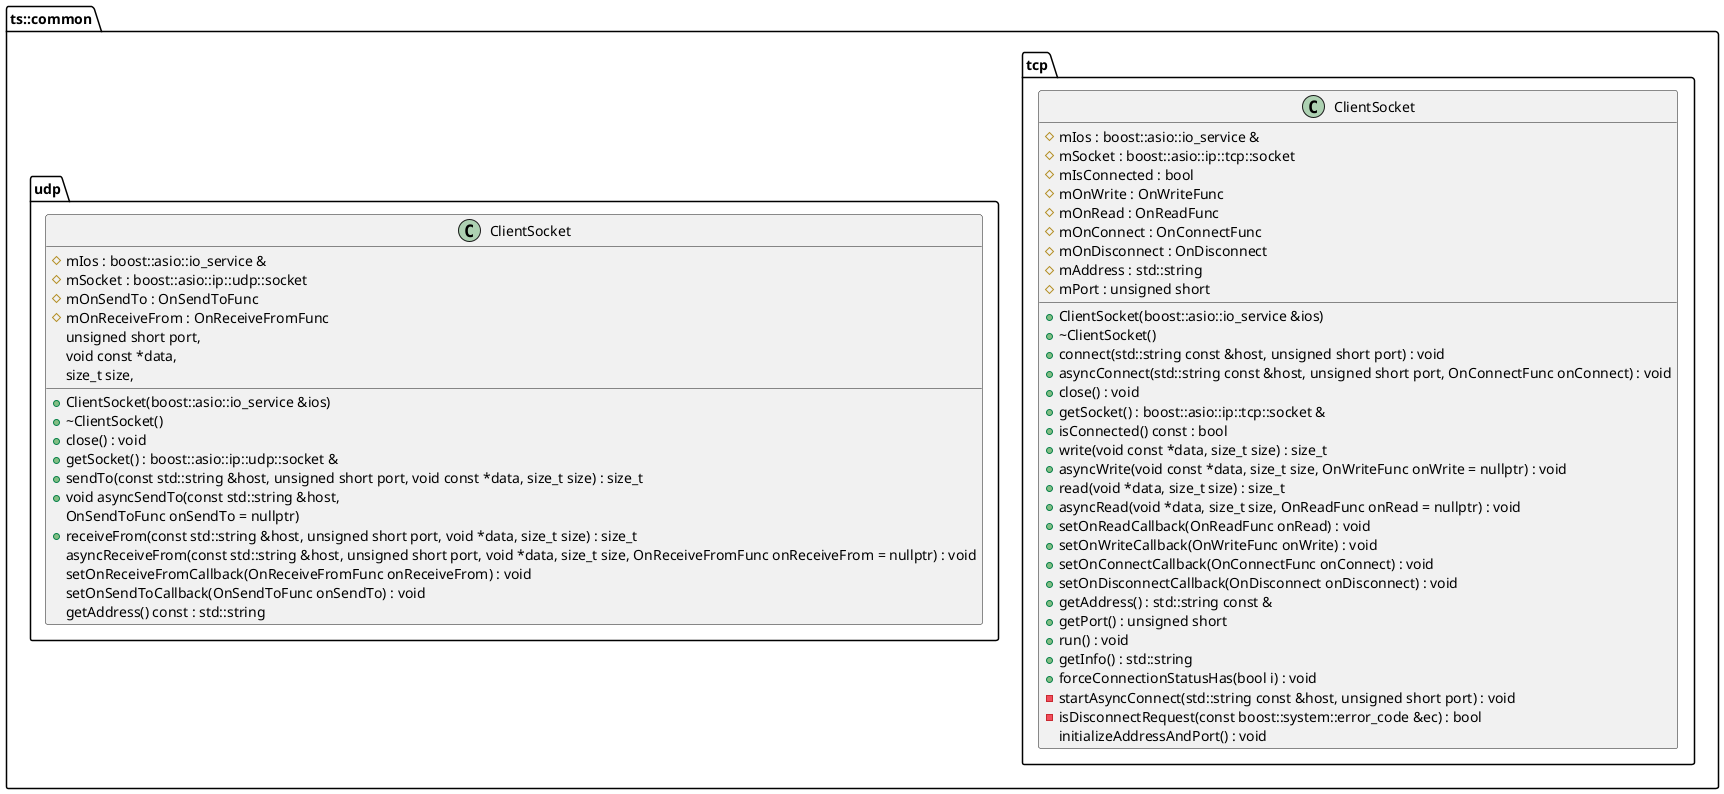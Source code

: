 @startuml

namespace ts::common {

	namespace tcp {
	    class ClientSocket {
	    	#mIos : boost::asio::io_service &
            	#mSocket : boost::asio::ip::tcp::socket
            	#mIsConnected : bool
            	#mOnWrite : OnWriteFunc
            	#mOnRead : OnReadFunc
            	#mOnConnect : OnConnectFunc
            	#mOnDisconnect : OnDisconnect
            	#mAddress : std::string
            	#mPort : unsigned short

            	+ClientSocket(boost::asio::io_service &ios)
            	+~ClientSocket()
            	+connect(std::string const &host, unsigned short port) : void
            	+asyncConnect(std::string const &host, unsigned short port, OnConnectFunc onConnect) : void
            	+close() : void
            	+getSocket() : boost::asio::ip::tcp::socket &
            	+isConnected() const : bool
            	+write(void const *data, size_t size) : size_t
            	+asyncWrite(void const *data, size_t size, OnWriteFunc onWrite = nullptr) : void
            	+read(void *data, size_t size) : size_t
            	+asyncRead(void *data, size_t size, OnReadFunc onRead = nullptr) : void
            	+setOnReadCallback(OnReadFunc onRead) : void
            	+setOnWriteCallback(OnWriteFunc onWrite) : void
            	+setOnConnectCallback(OnConnectFunc onConnect) : void
            	+setOnDisconnectCallback(OnDisconnect onDisconnect) : void
            	+getAddress() : std::string const &
            	+getPort() : unsigned short
            	+run() : void
            	+getInfo() : std::string
            	+forceConnectionStatusHas(bool i) : void
            	-startAsyncConnect(std::string const &host, unsigned short port) : void
            	-isDisconnectRequest(const boost::system::error_code &ec) : bool
            	initializeAddressAndPort() : void
	    }
	}

	namespace udp {
	    class ClientSocket {
	    	#mIos : boost::asio::io_service &
            	#mSocket : boost::asio::ip::udp::socket
            	#mOnSendTo : OnSendToFunc
            	#mOnReceiveFrom : OnReceiveFromFunc
            	+ClientSocket(boost::asio::io_service &ios)
            	+~ClientSocket()
            	+close() : void
            	+getSocket() : boost::asio::ip::udp::socket &
            	+sendTo(const std::string &host, unsigned short port, void const *data, size_t size) : size_t
            	+void asyncSendTo(const std::string &host,
            			 unsigned short port,
            			 void const *data,
            			 size_t size,
            			 OnSendToFunc onSendTo = nullptr)
            	+receiveFrom(const std::string &host, unsigned short port, void *data, size_t size) : size_t
            	asyncReceiveFrom(const std::string &host, unsigned short port, void *data, size_t size, OnReceiveFromFunc onReceiveFrom = nullptr) : void
            	setOnReceiveFromCallback(OnReceiveFromFunc onReceiveFrom) : void
            	setOnSendToCallback(OnSendToFunc onSendTo) : void
            	getAddress() const : std::string 	    
	    }
	}



}

@enduml